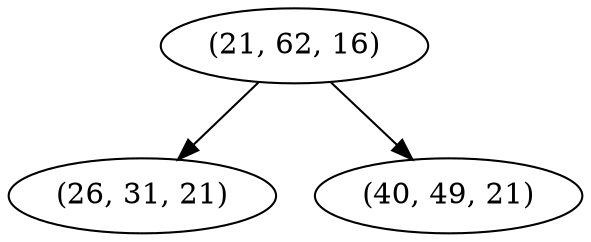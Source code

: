 digraph tree {
    "(21, 62, 16)";
    "(26, 31, 21)";
    "(40, 49, 21)";
    "(21, 62, 16)" -> "(26, 31, 21)";
    "(21, 62, 16)" -> "(40, 49, 21)";
}
